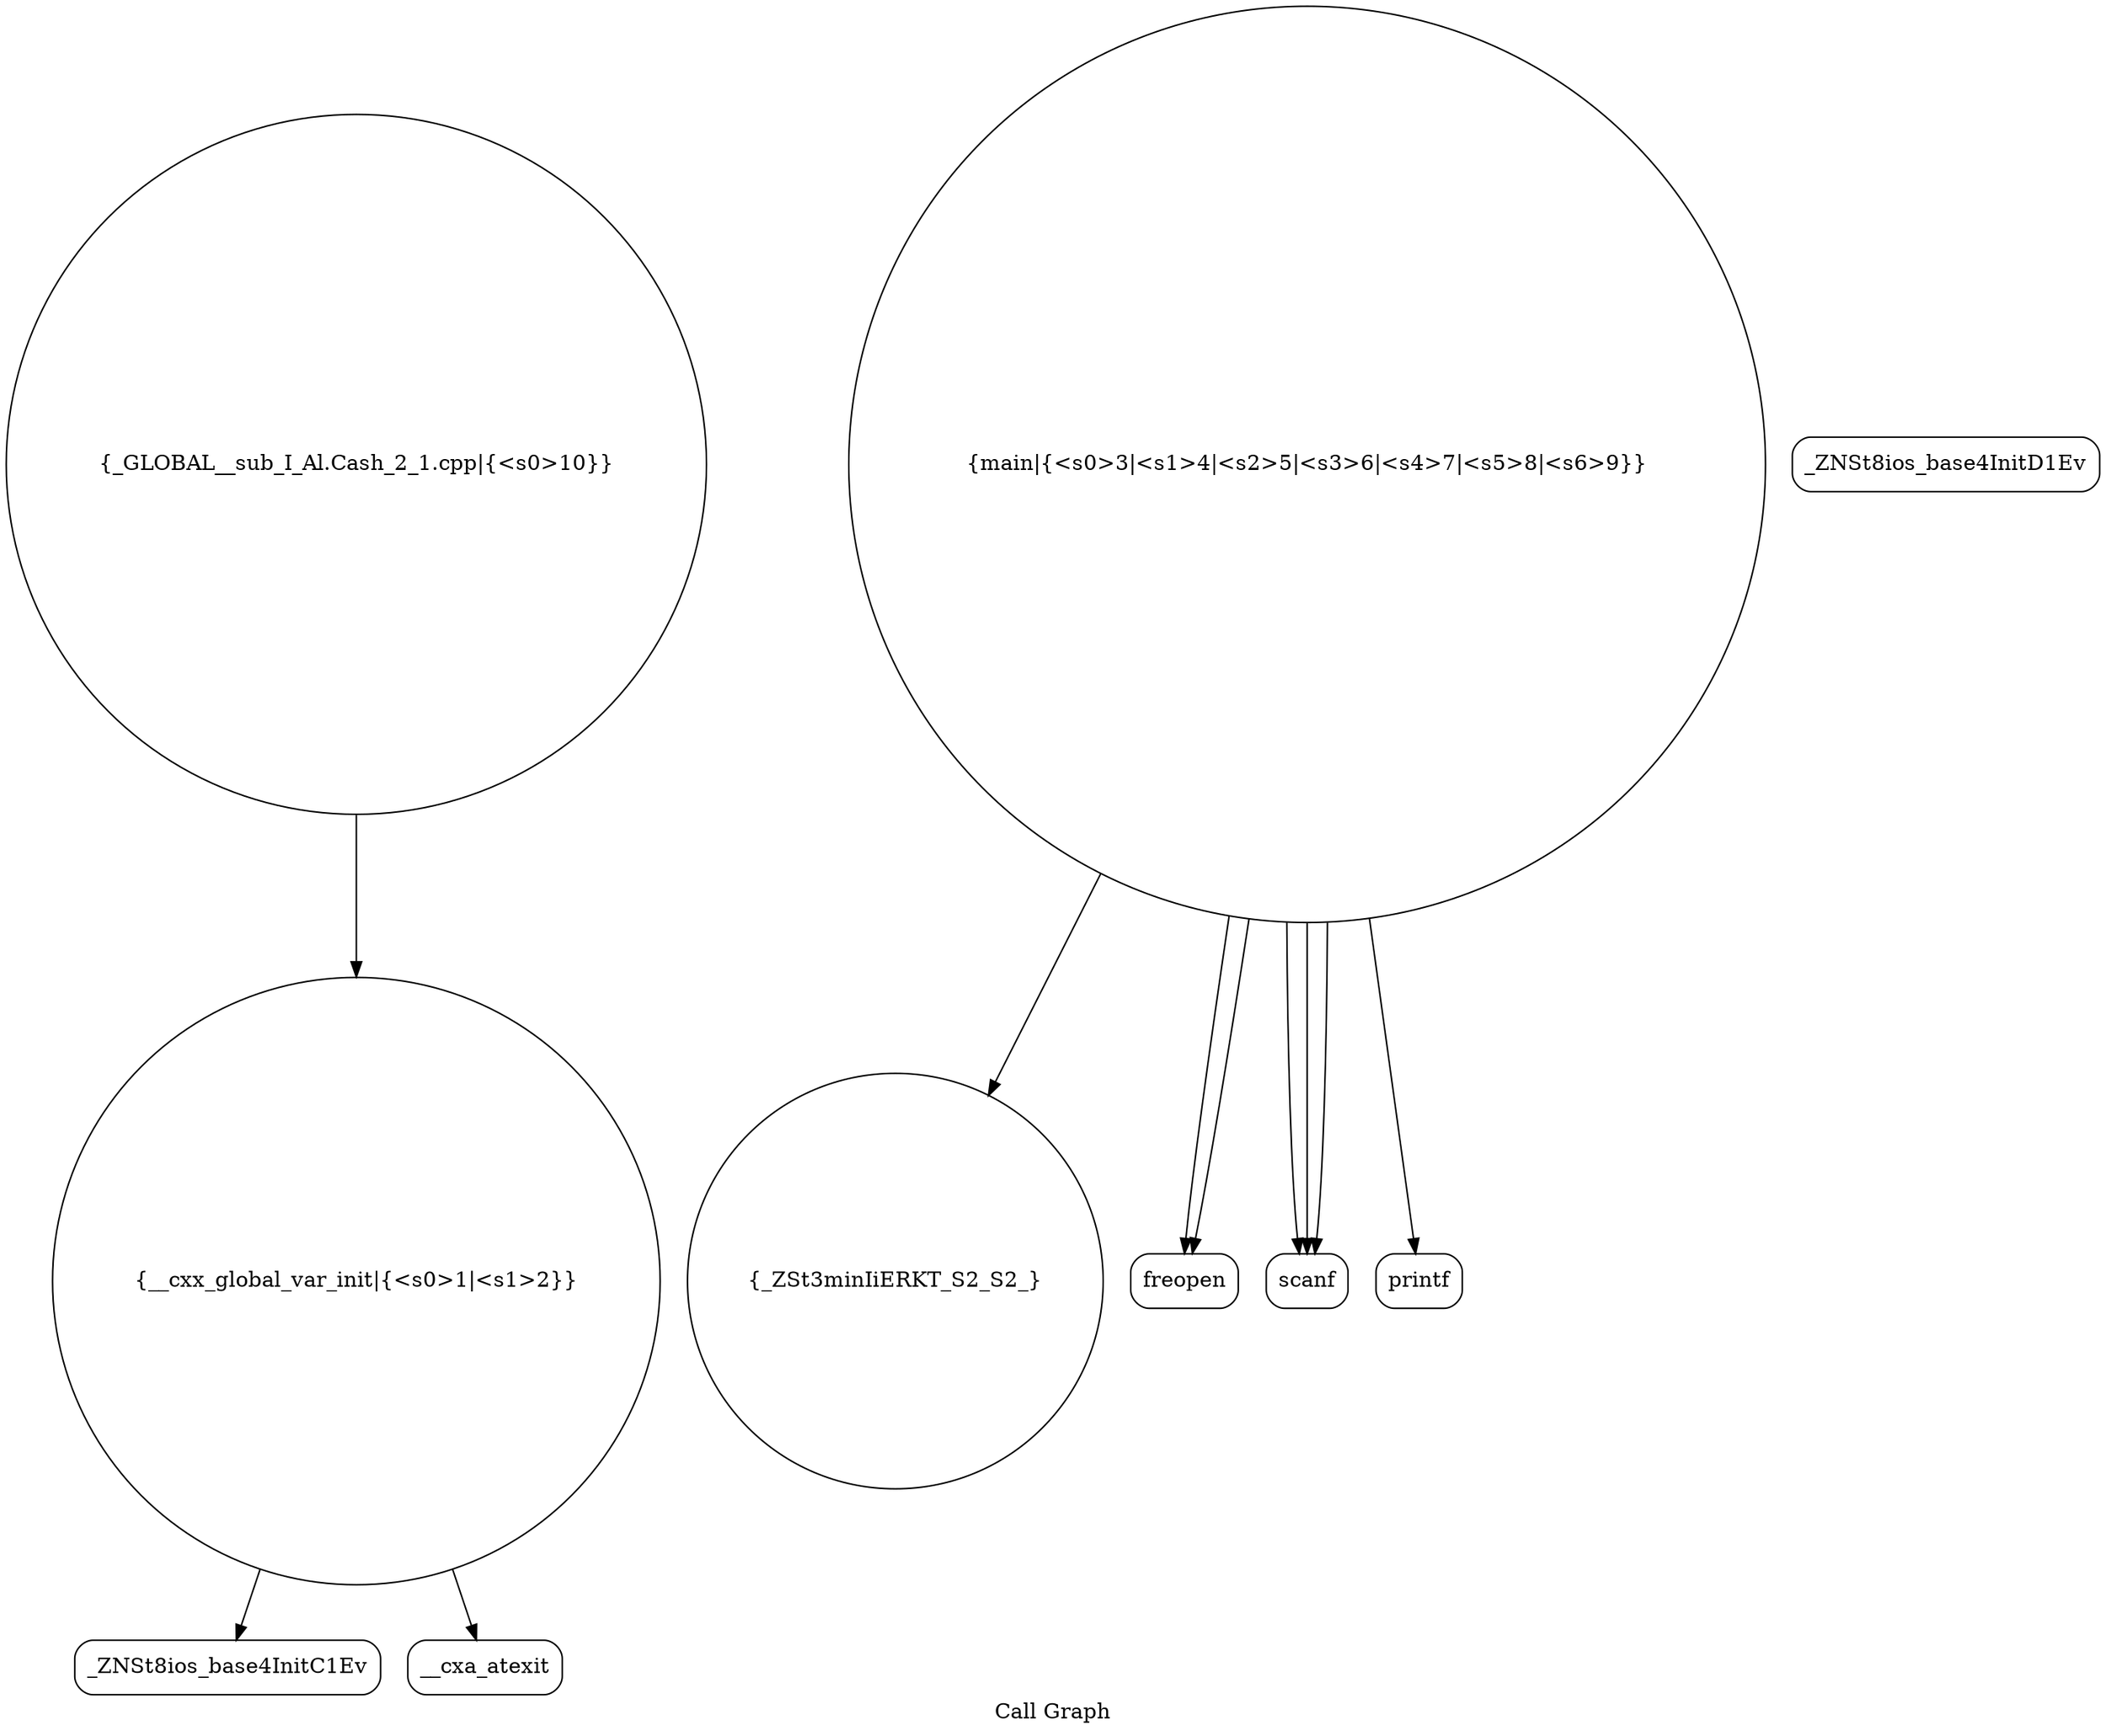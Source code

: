 digraph "Call Graph" {
	label="Call Graph";

	Node0x55bb6ef2f350 [shape=record,shape=circle,label="{__cxx_global_var_init|{<s0>1|<s1>2}}"];
	Node0x55bb6ef2f350:s0 -> Node0x55bb6ef2f7e0[color=black];
	Node0x55bb6ef2f350:s1 -> Node0x55bb6ef2f8e0[color=black];
	Node0x55bb6ef2fae0 [shape=record,shape=circle,label="{_ZSt3minIiERKT_S2_S2_}"];
	Node0x55bb6ef2f860 [shape=record,shape=Mrecord,label="{_ZNSt8ios_base4InitD1Ev}"];
	Node0x55bb6ef2fbe0 [shape=record,shape=circle,label="{_GLOBAL__sub_I_Al.Cash_2_1.cpp|{<s0>10}}"];
	Node0x55bb6ef2fbe0:s0 -> Node0x55bb6ef2f350[color=black];
	Node0x55bb6ef2f960 [shape=record,shape=circle,label="{main|{<s0>3|<s1>4|<s2>5|<s3>6|<s4>7|<s5>8|<s6>9}}"];
	Node0x55bb6ef2f960:s0 -> Node0x55bb6ef2f9e0[color=black];
	Node0x55bb6ef2f960:s1 -> Node0x55bb6ef2f9e0[color=black];
	Node0x55bb6ef2f960:s2 -> Node0x55bb6ef2fa60[color=black];
	Node0x55bb6ef2f960:s3 -> Node0x55bb6ef2fa60[color=black];
	Node0x55bb6ef2f960:s4 -> Node0x55bb6ef2fa60[color=black];
	Node0x55bb6ef2f960:s5 -> Node0x55bb6ef2fae0[color=black];
	Node0x55bb6ef2f960:s6 -> Node0x55bb6ef2fb60[color=black];
	Node0x55bb6ef2fa60 [shape=record,shape=Mrecord,label="{scanf}"];
	Node0x55bb6ef2f7e0 [shape=record,shape=Mrecord,label="{_ZNSt8ios_base4InitC1Ev}"];
	Node0x55bb6ef2fb60 [shape=record,shape=Mrecord,label="{printf}"];
	Node0x55bb6ef2f8e0 [shape=record,shape=Mrecord,label="{__cxa_atexit}"];
	Node0x55bb6ef2f9e0 [shape=record,shape=Mrecord,label="{freopen}"];
}
